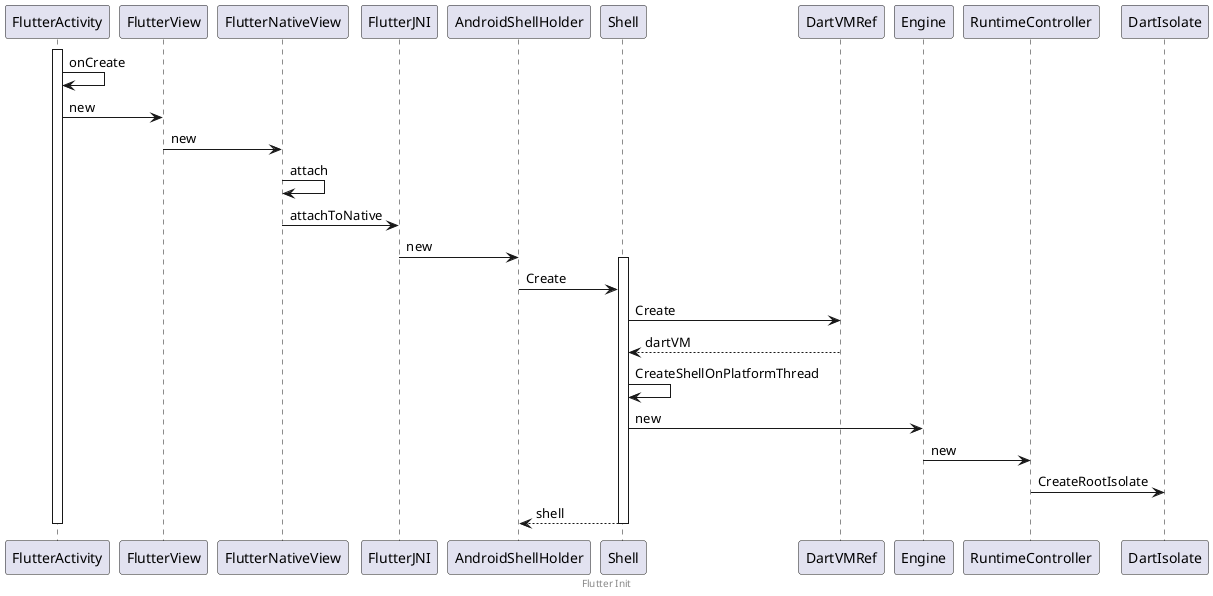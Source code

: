 @startuml
footer: Flutter Init
activate FlutterActivity
FlutterActivity -> FlutterActivity: onCreate
FlutterActivity -> FlutterView: new
FlutterView -> FlutterNativeView: new
FlutterNativeView -> FlutterNativeView: attach
FlutterNativeView -> FlutterJNI: attachToNative
FlutterJNI -> AndroidShellHolder: new

activate Shell
AndroidShellHolder -> Shell: Create
Shell -> DartVMRef: Create
DartVMRef --> Shell: dartVM
Shell -> Shell: CreateShellOnPlatformThread
Shell -> Engine: new
Engine -> RuntimeController: new
RuntimeController -> DartIsolate: CreateRootIsolate
Shell --> AndroidShellHolder: shell
deactivate Shell

deactivate FlutterActivity
@enduml